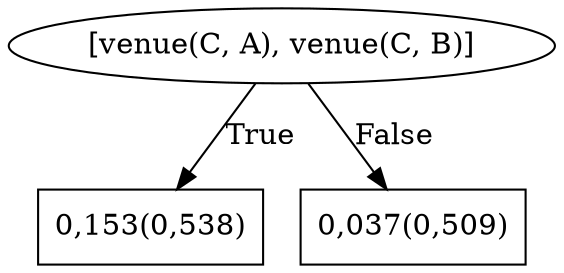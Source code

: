 digraph G{ 
1[label = "[venue(C, A), venue(C, B)]"];
1 -> 2[label="True"];
1 -> 3[label="False"];
2[shape = box,label = "0,153(0,538)"];
3[shape = box,label = "0,037(0,509)"];
}
